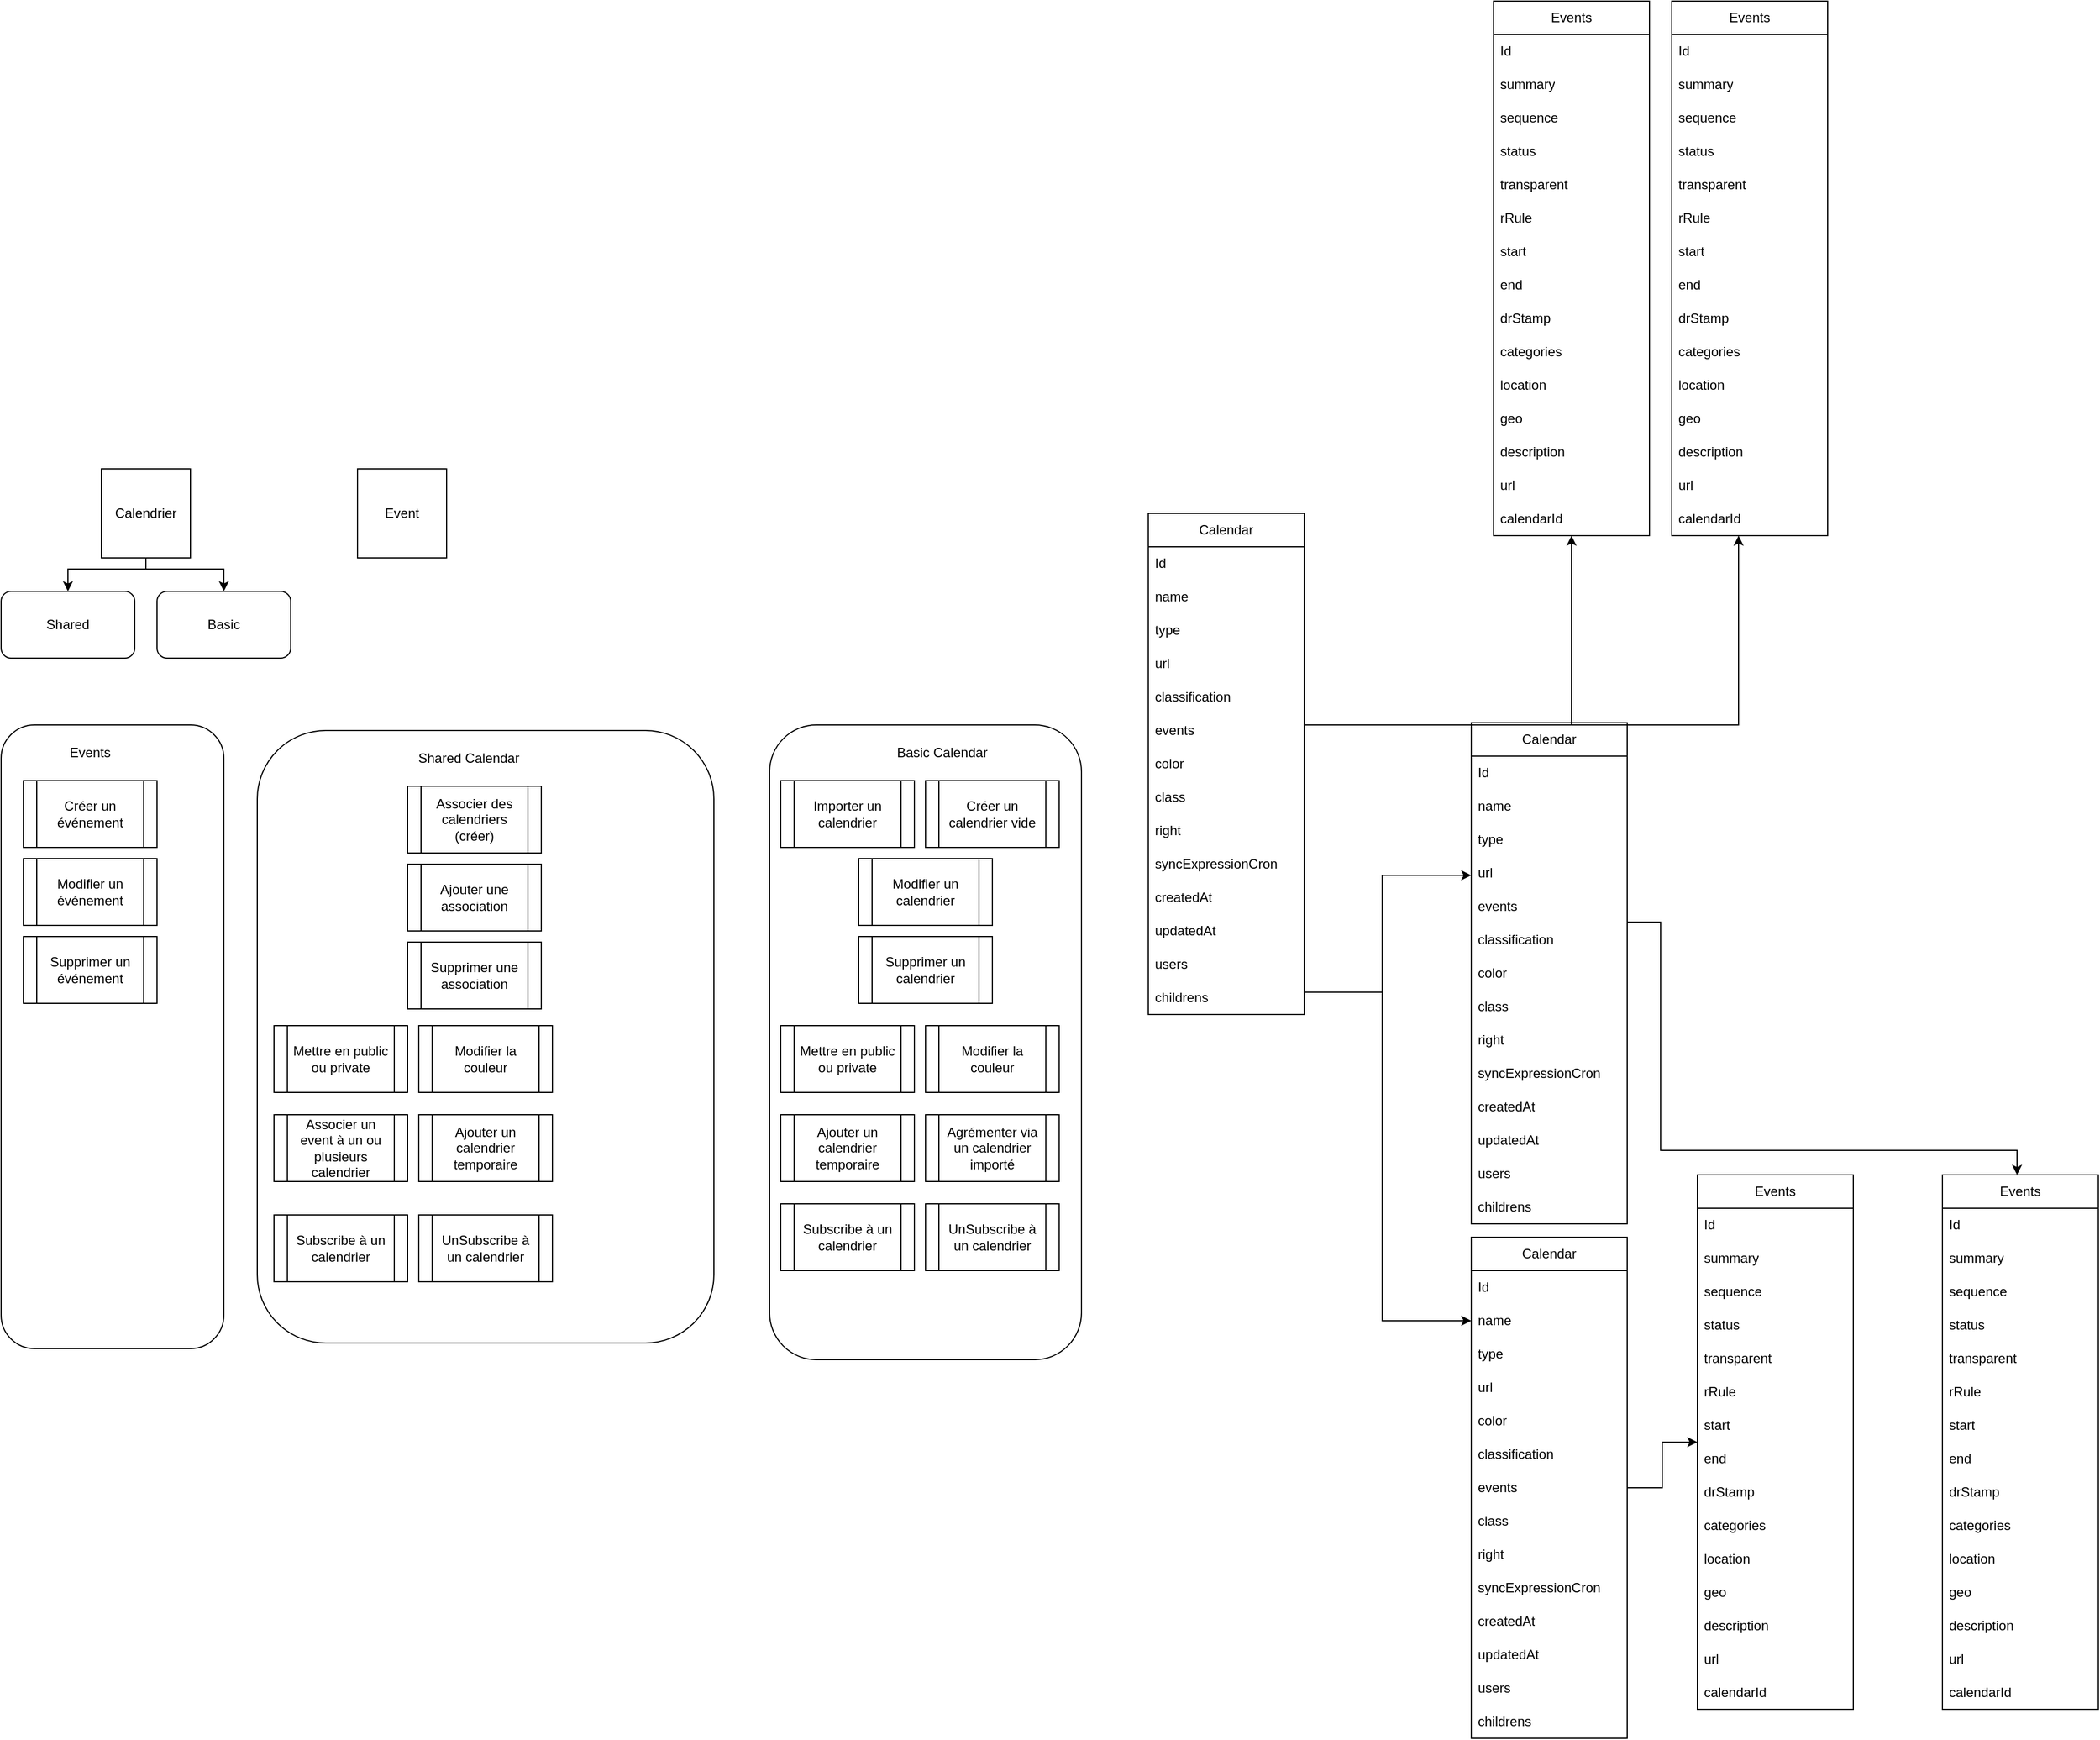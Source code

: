<mxfile version="21.7.2" type="device">
  <diagram name="Page-1" id="xOzxEgnnTQpm9UY9AG12">
    <mxGraphModel dx="934" dy="1782" grid="1" gridSize="10" guides="1" tooltips="1" connect="1" arrows="1" fold="1" page="1" pageScale="1" pageWidth="850" pageHeight="1100" math="0" shadow="0">
      <root>
        <mxCell id="0" />
        <mxCell id="1" parent="0" />
        <mxCell id="k4wS0W9ZYFSqhHtEZ7V0-20" value="" style="rounded=1;whiteSpace=wrap;html=1;" parent="1" vertex="1">
          <mxGeometry y="230" width="200" height="560" as="geometry" />
        </mxCell>
        <mxCell id="k4wS0W9ZYFSqhHtEZ7V0-18" value="" style="rounded=1;whiteSpace=wrap;html=1;" parent="1" vertex="1">
          <mxGeometry x="230" y="235" width="410" height="550" as="geometry" />
        </mxCell>
        <mxCell id="k4wS0W9ZYFSqhHtEZ7V0-16" value="" style="rounded=1;whiteSpace=wrap;html=1;align=left;" parent="1" vertex="1">
          <mxGeometry x="690" y="230" width="280" height="570" as="geometry" />
        </mxCell>
        <mxCell id="k4wS0W9ZYFSqhHtEZ7V0-57" style="edgeStyle=orthogonalEdgeStyle;rounded=0;orthogonalLoop=1;jettySize=auto;html=1;" parent="1" source="k4wS0W9ZYFSqhHtEZ7V0-1" target="k4wS0W9ZYFSqhHtEZ7V0-3" edge="1">
          <mxGeometry relative="1" as="geometry">
            <Array as="points">
              <mxPoint x="130" y="90" />
              <mxPoint x="60" y="90" />
            </Array>
          </mxGeometry>
        </mxCell>
        <mxCell id="k4wS0W9ZYFSqhHtEZ7V0-58" style="edgeStyle=orthogonalEdgeStyle;rounded=0;orthogonalLoop=1;jettySize=auto;html=1;" parent="1" source="k4wS0W9ZYFSqhHtEZ7V0-1" target="k4wS0W9ZYFSqhHtEZ7V0-4" edge="1">
          <mxGeometry relative="1" as="geometry">
            <Array as="points">
              <mxPoint x="130" y="90" />
              <mxPoint x="200" y="90" />
            </Array>
          </mxGeometry>
        </mxCell>
        <mxCell id="k4wS0W9ZYFSqhHtEZ7V0-1" value="Calendrier" style="whiteSpace=wrap;html=1;aspect=fixed;" parent="1" vertex="1">
          <mxGeometry x="90" width="80" height="80" as="geometry" />
        </mxCell>
        <mxCell id="k4wS0W9ZYFSqhHtEZ7V0-3" value="Shared" style="rounded=1;whiteSpace=wrap;html=1;" parent="1" vertex="1">
          <mxGeometry y="110" width="120" height="60" as="geometry" />
        </mxCell>
        <mxCell id="k4wS0W9ZYFSqhHtEZ7V0-4" value="Basic" style="rounded=1;whiteSpace=wrap;html=1;" parent="1" vertex="1">
          <mxGeometry x="140" y="110" width="120" height="60" as="geometry" />
        </mxCell>
        <mxCell id="k4wS0W9ZYFSqhHtEZ7V0-5" value="Créer un événement" style="shape=process;whiteSpace=wrap;html=1;backgroundOutline=1;" parent="1" vertex="1">
          <mxGeometry x="20" y="280" width="120" height="60" as="geometry" />
        </mxCell>
        <mxCell id="k4wS0W9ZYFSqhHtEZ7V0-6" value="Modifier un événement" style="shape=process;whiteSpace=wrap;html=1;backgroundOutline=1;" parent="1" vertex="1">
          <mxGeometry x="20" y="350" width="120" height="60" as="geometry" />
        </mxCell>
        <mxCell id="k4wS0W9ZYFSqhHtEZ7V0-7" value="Supprimer un événement" style="shape=process;whiteSpace=wrap;html=1;backgroundOutline=1;" parent="1" vertex="1">
          <mxGeometry x="20" y="420" width="120" height="60" as="geometry" />
        </mxCell>
        <mxCell id="k4wS0W9ZYFSqhHtEZ7V0-9" value="Associer des calendriers (créer)" style="shape=process;whiteSpace=wrap;html=1;backgroundOutline=1;" parent="1" vertex="1">
          <mxGeometry x="365" y="285" width="120" height="60" as="geometry" />
        </mxCell>
        <mxCell id="k4wS0W9ZYFSqhHtEZ7V0-10" value="Ajouter une association" style="shape=process;whiteSpace=wrap;html=1;backgroundOutline=1;" parent="1" vertex="1">
          <mxGeometry x="365" y="355" width="120" height="60" as="geometry" />
        </mxCell>
        <mxCell id="k4wS0W9ZYFSqhHtEZ7V0-11" value="Supprimer une association" style="shape=process;whiteSpace=wrap;html=1;backgroundOutline=1;" parent="1" vertex="1">
          <mxGeometry x="365" y="425" width="120" height="60" as="geometry" />
        </mxCell>
        <mxCell id="k4wS0W9ZYFSqhHtEZ7V0-12" value="Importer un calendrier" style="shape=process;whiteSpace=wrap;html=1;backgroundOutline=1;" parent="1" vertex="1">
          <mxGeometry x="700" y="280" width="120" height="60" as="geometry" />
        </mxCell>
        <mxCell id="k4wS0W9ZYFSqhHtEZ7V0-13" value="Créer un calendrier vide" style="shape=process;whiteSpace=wrap;html=1;backgroundOutline=1;" parent="1" vertex="1">
          <mxGeometry x="830" y="280" width="120" height="60" as="geometry" />
        </mxCell>
        <mxCell id="k4wS0W9ZYFSqhHtEZ7V0-14" value="Modifier un calendrier" style="shape=process;whiteSpace=wrap;html=1;backgroundOutline=1;" parent="1" vertex="1">
          <mxGeometry x="770" y="350" width="120" height="60" as="geometry" />
        </mxCell>
        <mxCell id="k4wS0W9ZYFSqhHtEZ7V0-15" value="Supprimer un calendrier" style="shape=process;whiteSpace=wrap;html=1;backgroundOutline=1;" parent="1" vertex="1">
          <mxGeometry x="770" y="420" width="120" height="60" as="geometry" />
        </mxCell>
        <mxCell id="k4wS0W9ZYFSqhHtEZ7V0-17" value="Basic Calendar" style="text;html=1;strokeColor=none;fillColor=none;align=center;verticalAlign=middle;whiteSpace=wrap;rounded=0;" parent="1" vertex="1">
          <mxGeometry x="790" y="240" width="110" height="30" as="geometry" />
        </mxCell>
        <mxCell id="k4wS0W9ZYFSqhHtEZ7V0-19" value="Shared Calendar" style="text;html=1;strokeColor=none;fillColor=none;align=center;verticalAlign=middle;whiteSpace=wrap;rounded=0;" parent="1" vertex="1">
          <mxGeometry x="365" y="245" width="110" height="30" as="geometry" />
        </mxCell>
        <mxCell id="k4wS0W9ZYFSqhHtEZ7V0-21" value="Events" style="text;html=1;strokeColor=none;fillColor=none;align=center;verticalAlign=middle;whiteSpace=wrap;rounded=0;" parent="1" vertex="1">
          <mxGeometry x="20" y="240" width="120" height="30" as="geometry" />
        </mxCell>
        <mxCell id="k4wS0W9ZYFSqhHtEZ7V0-22" value="Mettre en public ou private" style="shape=process;whiteSpace=wrap;html=1;backgroundOutline=1;" parent="1" vertex="1">
          <mxGeometry x="245" y="500" width="120" height="60" as="geometry" />
        </mxCell>
        <mxCell id="k4wS0W9ZYFSqhHtEZ7V0-23" value="Mettre en public ou private" style="shape=process;whiteSpace=wrap;html=1;backgroundOutline=1;" parent="1" vertex="1">
          <mxGeometry x="700" y="500" width="120" height="60" as="geometry" />
        </mxCell>
        <mxCell id="k4wS0W9ZYFSqhHtEZ7V0-24" value="Modifier la couleur" style="shape=process;whiteSpace=wrap;html=1;backgroundOutline=1;" parent="1" vertex="1">
          <mxGeometry x="375" y="500" width="120" height="60" as="geometry" />
        </mxCell>
        <mxCell id="k4wS0W9ZYFSqhHtEZ7V0-25" value="Modifier la couleur" style="shape=process;whiteSpace=wrap;html=1;backgroundOutline=1;" parent="1" vertex="1">
          <mxGeometry x="830" y="500" width="120" height="60" as="geometry" />
        </mxCell>
        <mxCell id="k4wS0W9ZYFSqhHtEZ7V0-26" value="Associer un event à un ou plusieurs calendrier" style="shape=process;whiteSpace=wrap;html=1;backgroundOutline=1;" parent="1" vertex="1">
          <mxGeometry x="245" y="580" width="120" height="60" as="geometry" />
        </mxCell>
        <mxCell id="k4wS0W9ZYFSqhHtEZ7V0-27" value="Ajouter un calendrier temporaire" style="shape=process;whiteSpace=wrap;html=1;backgroundOutline=1;" parent="1" vertex="1">
          <mxGeometry x="375" y="580" width="120" height="60" as="geometry" />
        </mxCell>
        <mxCell id="k4wS0W9ZYFSqhHtEZ7V0-28" value="Ajouter un calendrier temporaire" style="shape=process;whiteSpace=wrap;html=1;backgroundOutline=1;" parent="1" vertex="1">
          <mxGeometry x="700" y="580" width="120" height="60" as="geometry" />
        </mxCell>
        <mxCell id="k4wS0W9ZYFSqhHtEZ7V0-29" value="Calendar" style="swimlane;fontStyle=0;childLayout=stackLayout;horizontal=1;startSize=30;horizontalStack=0;resizeParent=1;resizeParentMax=0;resizeLast=0;collapsible=1;marginBottom=0;whiteSpace=wrap;html=1;" parent="1" vertex="1">
          <mxGeometry x="1030" y="40" width="140" height="450" as="geometry" />
        </mxCell>
        <mxCell id="k4wS0W9ZYFSqhHtEZ7V0-30" value="Id" style="text;strokeColor=none;fillColor=none;align=left;verticalAlign=middle;spacingLeft=4;spacingRight=4;overflow=hidden;points=[[0,0.5],[1,0.5]];portConstraint=eastwest;rotatable=0;whiteSpace=wrap;html=1;" parent="k4wS0W9ZYFSqhHtEZ7V0-29" vertex="1">
          <mxGeometry y="30" width="140" height="30" as="geometry" />
        </mxCell>
        <mxCell id="k4wS0W9ZYFSqhHtEZ7V0-31" value="name" style="text;strokeColor=none;fillColor=none;align=left;verticalAlign=middle;spacingLeft=4;spacingRight=4;overflow=hidden;points=[[0,0.5],[1,0.5]];portConstraint=eastwest;rotatable=0;whiteSpace=wrap;html=1;" parent="k4wS0W9ZYFSqhHtEZ7V0-29" vertex="1">
          <mxGeometry y="60" width="140" height="30" as="geometry" />
        </mxCell>
        <mxCell id="k4wS0W9ZYFSqhHtEZ7V0-32" value="type" style="text;strokeColor=none;fillColor=none;align=left;verticalAlign=middle;spacingLeft=4;spacingRight=4;overflow=hidden;points=[[0,0.5],[1,0.5]];portConstraint=eastwest;rotatable=0;whiteSpace=wrap;html=1;" parent="k4wS0W9ZYFSqhHtEZ7V0-29" vertex="1">
          <mxGeometry y="90" width="140" height="30" as="geometry" />
        </mxCell>
        <mxCell id="k4wS0W9ZYFSqhHtEZ7V0-34" value="url" style="text;strokeColor=none;fillColor=none;align=left;verticalAlign=middle;spacingLeft=4;spacingRight=4;overflow=hidden;points=[[0,0.5],[1,0.5]];portConstraint=eastwest;rotatable=0;whiteSpace=wrap;html=1;" parent="k4wS0W9ZYFSqhHtEZ7V0-29" vertex="1">
          <mxGeometry y="120" width="140" height="30" as="geometry" />
        </mxCell>
        <mxCell id="WeWiMeWfb4UjN3SKWnyf-1" value="classification" style="text;strokeColor=none;fillColor=none;align=left;verticalAlign=middle;spacingLeft=4;spacingRight=4;overflow=hidden;points=[[0,0.5],[1,0.5]];portConstraint=eastwest;rotatable=0;whiteSpace=wrap;html=1;" parent="k4wS0W9ZYFSqhHtEZ7V0-29" vertex="1">
          <mxGeometry y="150" width="140" height="30" as="geometry" />
        </mxCell>
        <mxCell id="k4wS0W9ZYFSqhHtEZ7V0-89" value="events" style="text;strokeColor=none;fillColor=none;align=left;verticalAlign=middle;spacingLeft=4;spacingRight=4;overflow=hidden;points=[[0,0.5],[1,0.5]];portConstraint=eastwest;rotatable=0;whiteSpace=wrap;html=1;" parent="k4wS0W9ZYFSqhHtEZ7V0-29" vertex="1">
          <mxGeometry y="180" width="140" height="30" as="geometry" />
        </mxCell>
        <mxCell id="k4wS0W9ZYFSqhHtEZ7V0-33" value="color" style="text;strokeColor=none;fillColor=none;align=left;verticalAlign=middle;spacingLeft=4;spacingRight=4;overflow=hidden;points=[[0,0.5],[1,0.5]];portConstraint=eastwest;rotatable=0;whiteSpace=wrap;html=1;" parent="k4wS0W9ZYFSqhHtEZ7V0-29" vertex="1">
          <mxGeometry y="210" width="140" height="30" as="geometry" />
        </mxCell>
        <mxCell id="k4wS0W9ZYFSqhHtEZ7V0-35" value="class" style="text;strokeColor=none;fillColor=none;align=left;verticalAlign=middle;spacingLeft=4;spacingRight=4;overflow=hidden;points=[[0,0.5],[1,0.5]];portConstraint=eastwest;rotatable=0;whiteSpace=wrap;html=1;" parent="k4wS0W9ZYFSqhHtEZ7V0-29" vertex="1">
          <mxGeometry y="240" width="140" height="30" as="geometry" />
        </mxCell>
        <mxCell id="k4wS0W9ZYFSqhHtEZ7V0-36" value="right" style="text;strokeColor=none;fillColor=none;align=left;verticalAlign=middle;spacingLeft=4;spacingRight=4;overflow=hidden;points=[[0,0.5],[1,0.5]];portConstraint=eastwest;rotatable=0;whiteSpace=wrap;html=1;" parent="k4wS0W9ZYFSqhHtEZ7V0-29" vertex="1">
          <mxGeometry y="270" width="140" height="30" as="geometry" />
        </mxCell>
        <mxCell id="k4wS0W9ZYFSqhHtEZ7V0-37" value="syncExpressionCron" style="text;strokeColor=none;fillColor=none;align=left;verticalAlign=middle;spacingLeft=4;spacingRight=4;overflow=hidden;points=[[0,0.5],[1,0.5]];portConstraint=eastwest;rotatable=0;whiteSpace=wrap;html=1;" parent="k4wS0W9ZYFSqhHtEZ7V0-29" vertex="1">
          <mxGeometry y="300" width="140" height="30" as="geometry" />
        </mxCell>
        <mxCell id="k4wS0W9ZYFSqhHtEZ7V0-38" value="createdAt" style="text;strokeColor=none;fillColor=none;align=left;verticalAlign=middle;spacingLeft=4;spacingRight=4;overflow=hidden;points=[[0,0.5],[1,0.5]];portConstraint=eastwest;rotatable=0;whiteSpace=wrap;html=1;" parent="k4wS0W9ZYFSqhHtEZ7V0-29" vertex="1">
          <mxGeometry y="330" width="140" height="30" as="geometry" />
        </mxCell>
        <mxCell id="k4wS0W9ZYFSqhHtEZ7V0-41" value="updatedAt" style="text;strokeColor=none;fillColor=none;align=left;verticalAlign=middle;spacingLeft=4;spacingRight=4;overflow=hidden;points=[[0,0.5],[1,0.5]];portConstraint=eastwest;rotatable=0;whiteSpace=wrap;html=1;" parent="k4wS0W9ZYFSqhHtEZ7V0-29" vertex="1">
          <mxGeometry y="360" width="140" height="30" as="geometry" />
        </mxCell>
        <mxCell id="k4wS0W9ZYFSqhHtEZ7V0-39" value="users" style="text;strokeColor=none;fillColor=none;align=left;verticalAlign=middle;spacingLeft=4;spacingRight=4;overflow=hidden;points=[[0,0.5],[1,0.5]];portConstraint=eastwest;rotatable=0;whiteSpace=wrap;html=1;" parent="k4wS0W9ZYFSqhHtEZ7V0-29" vertex="1">
          <mxGeometry y="390" width="140" height="30" as="geometry" />
        </mxCell>
        <mxCell id="k4wS0W9ZYFSqhHtEZ7V0-42" value="childrens" style="text;strokeColor=none;fillColor=none;align=left;verticalAlign=middle;spacingLeft=4;spacingRight=4;overflow=hidden;points=[[0,0.5],[1,0.5]];portConstraint=eastwest;rotatable=0;whiteSpace=wrap;html=1;" parent="k4wS0W9ZYFSqhHtEZ7V0-29" vertex="1">
          <mxGeometry y="420" width="140" height="30" as="geometry" />
        </mxCell>
        <mxCell id="k4wS0W9ZYFSqhHtEZ7V0-43" value="Calendar" style="swimlane;fontStyle=0;childLayout=stackLayout;horizontal=1;startSize=30;horizontalStack=0;resizeParent=1;resizeParentMax=0;resizeLast=0;collapsible=1;marginBottom=0;whiteSpace=wrap;html=1;" parent="1" vertex="1">
          <mxGeometry x="1320" y="228" width="140" height="450" as="geometry" />
        </mxCell>
        <mxCell id="k4wS0W9ZYFSqhHtEZ7V0-44" value="Id" style="text;strokeColor=none;fillColor=none;align=left;verticalAlign=middle;spacingLeft=4;spacingRight=4;overflow=hidden;points=[[0,0.5],[1,0.5]];portConstraint=eastwest;rotatable=0;whiteSpace=wrap;html=1;" parent="k4wS0W9ZYFSqhHtEZ7V0-43" vertex="1">
          <mxGeometry y="30" width="140" height="30" as="geometry" />
        </mxCell>
        <mxCell id="k4wS0W9ZYFSqhHtEZ7V0-45" value="name" style="text;strokeColor=none;fillColor=none;align=left;verticalAlign=middle;spacingLeft=4;spacingRight=4;overflow=hidden;points=[[0,0.5],[1,0.5]];portConstraint=eastwest;rotatable=0;whiteSpace=wrap;html=1;" parent="k4wS0W9ZYFSqhHtEZ7V0-43" vertex="1">
          <mxGeometry y="60" width="140" height="30" as="geometry" />
        </mxCell>
        <mxCell id="k4wS0W9ZYFSqhHtEZ7V0-46" value="type" style="text;strokeColor=none;fillColor=none;align=left;verticalAlign=middle;spacingLeft=4;spacingRight=4;overflow=hidden;points=[[0,0.5],[1,0.5]];portConstraint=eastwest;rotatable=0;whiteSpace=wrap;html=1;" parent="k4wS0W9ZYFSqhHtEZ7V0-43" vertex="1">
          <mxGeometry y="90" width="140" height="30" as="geometry" />
        </mxCell>
        <mxCell id="k4wS0W9ZYFSqhHtEZ7V0-47" value="url" style="text;strokeColor=none;fillColor=none;align=left;verticalAlign=middle;spacingLeft=4;spacingRight=4;overflow=hidden;points=[[0,0.5],[1,0.5]];portConstraint=eastwest;rotatable=0;whiteSpace=wrap;html=1;" parent="k4wS0W9ZYFSqhHtEZ7V0-43" vertex="1">
          <mxGeometry y="120" width="140" height="30" as="geometry" />
        </mxCell>
        <mxCell id="k4wS0W9ZYFSqhHtEZ7V0-124" value="events" style="text;strokeColor=none;fillColor=none;align=left;verticalAlign=middle;spacingLeft=4;spacingRight=4;overflow=hidden;points=[[0,0.5],[1,0.5]];portConstraint=eastwest;rotatable=0;whiteSpace=wrap;html=1;" parent="k4wS0W9ZYFSqhHtEZ7V0-43" vertex="1">
          <mxGeometry y="150" width="140" height="30" as="geometry" />
        </mxCell>
        <mxCell id="WeWiMeWfb4UjN3SKWnyf-2" value="classification" style="text;strokeColor=none;fillColor=none;align=left;verticalAlign=middle;spacingLeft=4;spacingRight=4;overflow=hidden;points=[[0,0.5],[1,0.5]];portConstraint=eastwest;rotatable=0;whiteSpace=wrap;html=1;" parent="k4wS0W9ZYFSqhHtEZ7V0-43" vertex="1">
          <mxGeometry y="180" width="140" height="30" as="geometry" />
        </mxCell>
        <mxCell id="k4wS0W9ZYFSqhHtEZ7V0-48" value="color" style="text;strokeColor=none;fillColor=none;align=left;verticalAlign=middle;spacingLeft=4;spacingRight=4;overflow=hidden;points=[[0,0.5],[1,0.5]];portConstraint=eastwest;rotatable=0;whiteSpace=wrap;html=1;" parent="k4wS0W9ZYFSqhHtEZ7V0-43" vertex="1">
          <mxGeometry y="210" width="140" height="30" as="geometry" />
        </mxCell>
        <mxCell id="k4wS0W9ZYFSqhHtEZ7V0-49" value="class" style="text;strokeColor=none;fillColor=none;align=left;verticalAlign=middle;spacingLeft=4;spacingRight=4;overflow=hidden;points=[[0,0.5],[1,0.5]];portConstraint=eastwest;rotatable=0;whiteSpace=wrap;html=1;" parent="k4wS0W9ZYFSqhHtEZ7V0-43" vertex="1">
          <mxGeometry y="240" width="140" height="30" as="geometry" />
        </mxCell>
        <mxCell id="k4wS0W9ZYFSqhHtEZ7V0-50" value="right" style="text;strokeColor=none;fillColor=none;align=left;verticalAlign=middle;spacingLeft=4;spacingRight=4;overflow=hidden;points=[[0,0.5],[1,0.5]];portConstraint=eastwest;rotatable=0;whiteSpace=wrap;html=1;" parent="k4wS0W9ZYFSqhHtEZ7V0-43" vertex="1">
          <mxGeometry y="270" width="140" height="30" as="geometry" />
        </mxCell>
        <mxCell id="k4wS0W9ZYFSqhHtEZ7V0-51" value="syncExpressionCron" style="text;strokeColor=none;fillColor=none;align=left;verticalAlign=middle;spacingLeft=4;spacingRight=4;overflow=hidden;points=[[0,0.5],[1,0.5]];portConstraint=eastwest;rotatable=0;whiteSpace=wrap;html=1;" parent="k4wS0W9ZYFSqhHtEZ7V0-43" vertex="1">
          <mxGeometry y="300" width="140" height="30" as="geometry" />
        </mxCell>
        <mxCell id="k4wS0W9ZYFSqhHtEZ7V0-52" value="createdAt" style="text;strokeColor=none;fillColor=none;align=left;verticalAlign=middle;spacingLeft=4;spacingRight=4;overflow=hidden;points=[[0,0.5],[1,0.5]];portConstraint=eastwest;rotatable=0;whiteSpace=wrap;html=1;" parent="k4wS0W9ZYFSqhHtEZ7V0-43" vertex="1">
          <mxGeometry y="330" width="140" height="30" as="geometry" />
        </mxCell>
        <mxCell id="k4wS0W9ZYFSqhHtEZ7V0-53" value="updatedAt" style="text;strokeColor=none;fillColor=none;align=left;verticalAlign=middle;spacingLeft=4;spacingRight=4;overflow=hidden;points=[[0,0.5],[1,0.5]];portConstraint=eastwest;rotatable=0;whiteSpace=wrap;html=1;" parent="k4wS0W9ZYFSqhHtEZ7V0-43" vertex="1">
          <mxGeometry y="360" width="140" height="30" as="geometry" />
        </mxCell>
        <mxCell id="k4wS0W9ZYFSqhHtEZ7V0-54" value="users" style="text;strokeColor=none;fillColor=none;align=left;verticalAlign=middle;spacingLeft=4;spacingRight=4;overflow=hidden;points=[[0,0.5],[1,0.5]];portConstraint=eastwest;rotatable=0;whiteSpace=wrap;html=1;" parent="k4wS0W9ZYFSqhHtEZ7V0-43" vertex="1">
          <mxGeometry y="390" width="140" height="30" as="geometry" />
        </mxCell>
        <mxCell id="k4wS0W9ZYFSqhHtEZ7V0-55" value="childrens" style="text;strokeColor=none;fillColor=none;align=left;verticalAlign=middle;spacingLeft=4;spacingRight=4;overflow=hidden;points=[[0,0.5],[1,0.5]];portConstraint=eastwest;rotatable=0;whiteSpace=wrap;html=1;" parent="k4wS0W9ZYFSqhHtEZ7V0-43" vertex="1">
          <mxGeometry y="420" width="140" height="30" as="geometry" />
        </mxCell>
        <mxCell id="k4wS0W9ZYFSqhHtEZ7V0-56" style="edgeStyle=orthogonalEdgeStyle;rounded=0;orthogonalLoop=1;jettySize=auto;html=1;" parent="1" source="k4wS0W9ZYFSqhHtEZ7V0-42" target="k4wS0W9ZYFSqhHtEZ7V0-43" edge="1">
          <mxGeometry relative="1" as="geometry">
            <Array as="points">
              <mxPoint x="1240" y="470" />
              <mxPoint x="1240" y="365" />
            </Array>
          </mxGeometry>
        </mxCell>
        <mxCell id="k4wS0W9ZYFSqhHtEZ7V0-59" value="Calendar" style="swimlane;fontStyle=0;childLayout=stackLayout;horizontal=1;startSize=30;horizontalStack=0;resizeParent=1;resizeParentMax=0;resizeLast=0;collapsible=1;marginBottom=0;whiteSpace=wrap;html=1;" parent="1" vertex="1">
          <mxGeometry x="1320" y="690" width="140" height="450" as="geometry" />
        </mxCell>
        <mxCell id="k4wS0W9ZYFSqhHtEZ7V0-60" value="Id" style="text;strokeColor=none;fillColor=none;align=left;verticalAlign=middle;spacingLeft=4;spacingRight=4;overflow=hidden;points=[[0,0.5],[1,0.5]];portConstraint=eastwest;rotatable=0;whiteSpace=wrap;html=1;" parent="k4wS0W9ZYFSqhHtEZ7V0-59" vertex="1">
          <mxGeometry y="30" width="140" height="30" as="geometry" />
        </mxCell>
        <mxCell id="k4wS0W9ZYFSqhHtEZ7V0-61" value="name" style="text;strokeColor=none;fillColor=none;align=left;verticalAlign=middle;spacingLeft=4;spacingRight=4;overflow=hidden;points=[[0,0.5],[1,0.5]];portConstraint=eastwest;rotatable=0;whiteSpace=wrap;html=1;" parent="k4wS0W9ZYFSqhHtEZ7V0-59" vertex="1">
          <mxGeometry y="60" width="140" height="30" as="geometry" />
        </mxCell>
        <mxCell id="k4wS0W9ZYFSqhHtEZ7V0-62" value="type" style="text;strokeColor=none;fillColor=none;align=left;verticalAlign=middle;spacingLeft=4;spacingRight=4;overflow=hidden;points=[[0,0.5],[1,0.5]];portConstraint=eastwest;rotatable=0;whiteSpace=wrap;html=1;" parent="k4wS0W9ZYFSqhHtEZ7V0-59" vertex="1">
          <mxGeometry y="90" width="140" height="30" as="geometry" />
        </mxCell>
        <mxCell id="k4wS0W9ZYFSqhHtEZ7V0-63" value="url" style="text;strokeColor=none;fillColor=none;align=left;verticalAlign=middle;spacingLeft=4;spacingRight=4;overflow=hidden;points=[[0,0.5],[1,0.5]];portConstraint=eastwest;rotatable=0;whiteSpace=wrap;html=1;" parent="k4wS0W9ZYFSqhHtEZ7V0-59" vertex="1">
          <mxGeometry y="120" width="140" height="30" as="geometry" />
        </mxCell>
        <mxCell id="k4wS0W9ZYFSqhHtEZ7V0-64" value="color" style="text;strokeColor=none;fillColor=none;align=left;verticalAlign=middle;spacingLeft=4;spacingRight=4;overflow=hidden;points=[[0,0.5],[1,0.5]];portConstraint=eastwest;rotatable=0;whiteSpace=wrap;html=1;" parent="k4wS0W9ZYFSqhHtEZ7V0-59" vertex="1">
          <mxGeometry y="150" width="140" height="30" as="geometry" />
        </mxCell>
        <mxCell id="WeWiMeWfb4UjN3SKWnyf-3" value="classification" style="text;strokeColor=none;fillColor=none;align=left;verticalAlign=middle;spacingLeft=4;spacingRight=4;overflow=hidden;points=[[0,0.5],[1,0.5]];portConstraint=eastwest;rotatable=0;whiteSpace=wrap;html=1;" parent="k4wS0W9ZYFSqhHtEZ7V0-59" vertex="1">
          <mxGeometry y="180" width="140" height="30" as="geometry" />
        </mxCell>
        <mxCell id="k4wS0W9ZYFSqhHtEZ7V0-125" value="events" style="text;strokeColor=none;fillColor=none;align=left;verticalAlign=middle;spacingLeft=4;spacingRight=4;overflow=hidden;points=[[0,0.5],[1,0.5]];portConstraint=eastwest;rotatable=0;whiteSpace=wrap;html=1;" parent="k4wS0W9ZYFSqhHtEZ7V0-59" vertex="1">
          <mxGeometry y="210" width="140" height="30" as="geometry" />
        </mxCell>
        <mxCell id="k4wS0W9ZYFSqhHtEZ7V0-65" value="class" style="text;strokeColor=none;fillColor=none;align=left;verticalAlign=middle;spacingLeft=4;spacingRight=4;overflow=hidden;points=[[0,0.5],[1,0.5]];portConstraint=eastwest;rotatable=0;whiteSpace=wrap;html=1;" parent="k4wS0W9ZYFSqhHtEZ7V0-59" vertex="1">
          <mxGeometry y="240" width="140" height="30" as="geometry" />
        </mxCell>
        <mxCell id="k4wS0W9ZYFSqhHtEZ7V0-66" value="right" style="text;strokeColor=none;fillColor=none;align=left;verticalAlign=middle;spacingLeft=4;spacingRight=4;overflow=hidden;points=[[0,0.5],[1,0.5]];portConstraint=eastwest;rotatable=0;whiteSpace=wrap;html=1;" parent="k4wS0W9ZYFSqhHtEZ7V0-59" vertex="1">
          <mxGeometry y="270" width="140" height="30" as="geometry" />
        </mxCell>
        <mxCell id="k4wS0W9ZYFSqhHtEZ7V0-67" value="syncExpressionCron" style="text;strokeColor=none;fillColor=none;align=left;verticalAlign=middle;spacingLeft=4;spacingRight=4;overflow=hidden;points=[[0,0.5],[1,0.5]];portConstraint=eastwest;rotatable=0;whiteSpace=wrap;html=1;" parent="k4wS0W9ZYFSqhHtEZ7V0-59" vertex="1">
          <mxGeometry y="300" width="140" height="30" as="geometry" />
        </mxCell>
        <mxCell id="k4wS0W9ZYFSqhHtEZ7V0-68" value="createdAt" style="text;strokeColor=none;fillColor=none;align=left;verticalAlign=middle;spacingLeft=4;spacingRight=4;overflow=hidden;points=[[0,0.5],[1,0.5]];portConstraint=eastwest;rotatable=0;whiteSpace=wrap;html=1;" parent="k4wS0W9ZYFSqhHtEZ7V0-59" vertex="1">
          <mxGeometry y="330" width="140" height="30" as="geometry" />
        </mxCell>
        <mxCell id="k4wS0W9ZYFSqhHtEZ7V0-69" value="updatedAt" style="text;strokeColor=none;fillColor=none;align=left;verticalAlign=middle;spacingLeft=4;spacingRight=4;overflow=hidden;points=[[0,0.5],[1,0.5]];portConstraint=eastwest;rotatable=0;whiteSpace=wrap;html=1;" parent="k4wS0W9ZYFSqhHtEZ7V0-59" vertex="1">
          <mxGeometry y="360" width="140" height="30" as="geometry" />
        </mxCell>
        <mxCell id="k4wS0W9ZYFSqhHtEZ7V0-70" value="users" style="text;strokeColor=none;fillColor=none;align=left;verticalAlign=middle;spacingLeft=4;spacingRight=4;overflow=hidden;points=[[0,0.5],[1,0.5]];portConstraint=eastwest;rotatable=0;whiteSpace=wrap;html=1;" parent="k4wS0W9ZYFSqhHtEZ7V0-59" vertex="1">
          <mxGeometry y="390" width="140" height="30" as="geometry" />
        </mxCell>
        <mxCell id="k4wS0W9ZYFSqhHtEZ7V0-71" value="childrens" style="text;strokeColor=none;fillColor=none;align=left;verticalAlign=middle;spacingLeft=4;spacingRight=4;overflow=hidden;points=[[0,0.5],[1,0.5]];portConstraint=eastwest;rotatable=0;whiteSpace=wrap;html=1;" parent="k4wS0W9ZYFSqhHtEZ7V0-59" vertex="1">
          <mxGeometry y="420" width="140" height="30" as="geometry" />
        </mxCell>
        <mxCell id="k4wS0W9ZYFSqhHtEZ7V0-72" style="edgeStyle=orthogonalEdgeStyle;rounded=0;orthogonalLoop=1;jettySize=auto;html=1;" parent="1" source="k4wS0W9ZYFSqhHtEZ7V0-42" target="k4wS0W9ZYFSqhHtEZ7V0-59" edge="1">
          <mxGeometry relative="1" as="geometry">
            <Array as="points">
              <mxPoint x="1240" y="470" />
              <mxPoint x="1240" y="765" />
            </Array>
          </mxGeometry>
        </mxCell>
        <mxCell id="k4wS0W9ZYFSqhHtEZ7V0-73" value="Events" style="swimlane;fontStyle=0;childLayout=stackLayout;horizontal=1;startSize=30;horizontalStack=0;resizeParent=1;resizeParentMax=0;resizeLast=0;collapsible=1;marginBottom=0;whiteSpace=wrap;html=1;" parent="1" vertex="1">
          <mxGeometry x="1340" y="-420" width="140" height="480" as="geometry" />
        </mxCell>
        <mxCell id="k4wS0W9ZYFSqhHtEZ7V0-74" value="Id" style="text;strokeColor=none;fillColor=none;align=left;verticalAlign=middle;spacingLeft=4;spacingRight=4;overflow=hidden;points=[[0,0.5],[1,0.5]];portConstraint=eastwest;rotatable=0;whiteSpace=wrap;html=1;" parent="k4wS0W9ZYFSqhHtEZ7V0-73" vertex="1">
          <mxGeometry y="30" width="140" height="30" as="geometry" />
        </mxCell>
        <mxCell id="k4wS0W9ZYFSqhHtEZ7V0-75" value="summary" style="text;strokeColor=none;fillColor=none;align=left;verticalAlign=middle;spacingLeft=4;spacingRight=4;overflow=hidden;points=[[0,0.5],[1,0.5]];portConstraint=eastwest;rotatable=0;whiteSpace=wrap;html=1;" parent="k4wS0W9ZYFSqhHtEZ7V0-73" vertex="1">
          <mxGeometry y="60" width="140" height="30" as="geometry" />
        </mxCell>
        <mxCell id="k4wS0W9ZYFSqhHtEZ7V0-77" value="sequence" style="text;strokeColor=none;fillColor=none;align=left;verticalAlign=middle;spacingLeft=4;spacingRight=4;overflow=hidden;points=[[0,0.5],[1,0.5]];portConstraint=eastwest;rotatable=0;whiteSpace=wrap;html=1;" parent="k4wS0W9ZYFSqhHtEZ7V0-73" vertex="1">
          <mxGeometry y="90" width="140" height="30" as="geometry" />
        </mxCell>
        <mxCell id="k4wS0W9ZYFSqhHtEZ7V0-78" value="status" style="text;strokeColor=none;fillColor=none;align=left;verticalAlign=middle;spacingLeft=4;spacingRight=4;overflow=hidden;points=[[0,0.5],[1,0.5]];portConstraint=eastwest;rotatable=0;whiteSpace=wrap;html=1;" parent="k4wS0W9ZYFSqhHtEZ7V0-73" vertex="1">
          <mxGeometry y="120" width="140" height="30" as="geometry" />
        </mxCell>
        <mxCell id="k4wS0W9ZYFSqhHtEZ7V0-79" value="transparent" style="text;strokeColor=none;fillColor=none;align=left;verticalAlign=middle;spacingLeft=4;spacingRight=4;overflow=hidden;points=[[0,0.5],[1,0.5]];portConstraint=eastwest;rotatable=0;whiteSpace=wrap;html=1;" parent="k4wS0W9ZYFSqhHtEZ7V0-73" vertex="1">
          <mxGeometry y="150" width="140" height="30" as="geometry" />
        </mxCell>
        <mxCell id="k4wS0W9ZYFSqhHtEZ7V0-80" value="rRule" style="text;strokeColor=none;fillColor=none;align=left;verticalAlign=middle;spacingLeft=4;spacingRight=4;overflow=hidden;points=[[0,0.5],[1,0.5]];portConstraint=eastwest;rotatable=0;whiteSpace=wrap;html=1;" parent="k4wS0W9ZYFSqhHtEZ7V0-73" vertex="1">
          <mxGeometry y="180" width="140" height="30" as="geometry" />
        </mxCell>
        <mxCell id="k4wS0W9ZYFSqhHtEZ7V0-81" value="start" style="text;strokeColor=none;fillColor=none;align=left;verticalAlign=middle;spacingLeft=4;spacingRight=4;overflow=hidden;points=[[0,0.5],[1,0.5]];portConstraint=eastwest;rotatable=0;whiteSpace=wrap;html=1;" parent="k4wS0W9ZYFSqhHtEZ7V0-73" vertex="1">
          <mxGeometry y="210" width="140" height="30" as="geometry" />
        </mxCell>
        <mxCell id="k4wS0W9ZYFSqhHtEZ7V0-82" value="end" style="text;strokeColor=none;fillColor=none;align=left;verticalAlign=middle;spacingLeft=4;spacingRight=4;overflow=hidden;points=[[0,0.5],[1,0.5]];portConstraint=eastwest;rotatable=0;whiteSpace=wrap;html=1;" parent="k4wS0W9ZYFSqhHtEZ7V0-73" vertex="1">
          <mxGeometry y="240" width="140" height="30" as="geometry" />
        </mxCell>
        <mxCell id="k4wS0W9ZYFSqhHtEZ7V0-83" value="drStamp" style="text;strokeColor=none;fillColor=none;align=left;verticalAlign=middle;spacingLeft=4;spacingRight=4;overflow=hidden;points=[[0,0.5],[1,0.5]];portConstraint=eastwest;rotatable=0;whiteSpace=wrap;html=1;" parent="k4wS0W9ZYFSqhHtEZ7V0-73" vertex="1">
          <mxGeometry y="270" width="140" height="30" as="geometry" />
        </mxCell>
        <mxCell id="k4wS0W9ZYFSqhHtEZ7V0-84" value="categories" style="text;strokeColor=none;fillColor=none;align=left;verticalAlign=middle;spacingLeft=4;spacingRight=4;overflow=hidden;points=[[0,0.5],[1,0.5]];portConstraint=eastwest;rotatable=0;whiteSpace=wrap;html=1;" parent="k4wS0W9ZYFSqhHtEZ7V0-73" vertex="1">
          <mxGeometry y="300" width="140" height="30" as="geometry" />
        </mxCell>
        <mxCell id="k4wS0W9ZYFSqhHtEZ7V0-85" value="location" style="text;strokeColor=none;fillColor=none;align=left;verticalAlign=middle;spacingLeft=4;spacingRight=4;overflow=hidden;points=[[0,0.5],[1,0.5]];portConstraint=eastwest;rotatable=0;whiteSpace=wrap;html=1;" parent="k4wS0W9ZYFSqhHtEZ7V0-73" vertex="1">
          <mxGeometry y="330" width="140" height="30" as="geometry" />
        </mxCell>
        <mxCell id="k4wS0W9ZYFSqhHtEZ7V0-76" value="geo" style="text;strokeColor=none;fillColor=none;align=left;verticalAlign=middle;spacingLeft=4;spacingRight=4;overflow=hidden;points=[[0,0.5],[1,0.5]];portConstraint=eastwest;rotatable=0;whiteSpace=wrap;html=1;" parent="k4wS0W9ZYFSqhHtEZ7V0-73" vertex="1">
          <mxGeometry y="360" width="140" height="30" as="geometry" />
        </mxCell>
        <mxCell id="k4wS0W9ZYFSqhHtEZ7V0-86" value="description" style="text;strokeColor=none;fillColor=none;align=left;verticalAlign=middle;spacingLeft=4;spacingRight=4;overflow=hidden;points=[[0,0.5],[1,0.5]];portConstraint=eastwest;rotatable=0;whiteSpace=wrap;html=1;" parent="k4wS0W9ZYFSqhHtEZ7V0-73" vertex="1">
          <mxGeometry y="390" width="140" height="30" as="geometry" />
        </mxCell>
        <mxCell id="k4wS0W9ZYFSqhHtEZ7V0-87" value="url" style="text;strokeColor=none;fillColor=none;align=left;verticalAlign=middle;spacingLeft=4;spacingRight=4;overflow=hidden;points=[[0,0.5],[1,0.5]];portConstraint=eastwest;rotatable=0;whiteSpace=wrap;html=1;" parent="k4wS0W9ZYFSqhHtEZ7V0-73" vertex="1">
          <mxGeometry y="420" width="140" height="30" as="geometry" />
        </mxCell>
        <mxCell id="k4wS0W9ZYFSqhHtEZ7V0-88" value="calendarId" style="text;strokeColor=none;fillColor=none;align=left;verticalAlign=middle;spacingLeft=4;spacingRight=4;overflow=hidden;points=[[0,0.5],[1,0.5]];portConstraint=eastwest;rotatable=0;whiteSpace=wrap;html=1;" parent="k4wS0W9ZYFSqhHtEZ7V0-73" vertex="1">
          <mxGeometry y="450" width="140" height="30" as="geometry" />
        </mxCell>
        <mxCell id="k4wS0W9ZYFSqhHtEZ7V0-90" style="edgeStyle=orthogonalEdgeStyle;rounded=0;orthogonalLoop=1;jettySize=auto;html=1;" parent="1" source="k4wS0W9ZYFSqhHtEZ7V0-89" target="k4wS0W9ZYFSqhHtEZ7V0-73" edge="1">
          <mxGeometry relative="1" as="geometry">
            <Array as="points">
              <mxPoint x="1410" y="230" />
            </Array>
          </mxGeometry>
        </mxCell>
        <mxCell id="k4wS0W9ZYFSqhHtEZ7V0-91" value="Events" style="swimlane;fontStyle=0;childLayout=stackLayout;horizontal=1;startSize=30;horizontalStack=0;resizeParent=1;resizeParentMax=0;resizeLast=0;collapsible=1;marginBottom=0;whiteSpace=wrap;html=1;" parent="1" vertex="1">
          <mxGeometry x="1500" y="-420" width="140" height="480" as="geometry" />
        </mxCell>
        <mxCell id="k4wS0W9ZYFSqhHtEZ7V0-92" value="Id" style="text;strokeColor=none;fillColor=none;align=left;verticalAlign=middle;spacingLeft=4;spacingRight=4;overflow=hidden;points=[[0,0.5],[1,0.5]];portConstraint=eastwest;rotatable=0;whiteSpace=wrap;html=1;" parent="k4wS0W9ZYFSqhHtEZ7V0-91" vertex="1">
          <mxGeometry y="30" width="140" height="30" as="geometry" />
        </mxCell>
        <mxCell id="k4wS0W9ZYFSqhHtEZ7V0-93" value="summary" style="text;strokeColor=none;fillColor=none;align=left;verticalAlign=middle;spacingLeft=4;spacingRight=4;overflow=hidden;points=[[0,0.5],[1,0.5]];portConstraint=eastwest;rotatable=0;whiteSpace=wrap;html=1;" parent="k4wS0W9ZYFSqhHtEZ7V0-91" vertex="1">
          <mxGeometry y="60" width="140" height="30" as="geometry" />
        </mxCell>
        <mxCell id="k4wS0W9ZYFSqhHtEZ7V0-94" value="sequence" style="text;strokeColor=none;fillColor=none;align=left;verticalAlign=middle;spacingLeft=4;spacingRight=4;overflow=hidden;points=[[0,0.5],[1,0.5]];portConstraint=eastwest;rotatable=0;whiteSpace=wrap;html=1;" parent="k4wS0W9ZYFSqhHtEZ7V0-91" vertex="1">
          <mxGeometry y="90" width="140" height="30" as="geometry" />
        </mxCell>
        <mxCell id="k4wS0W9ZYFSqhHtEZ7V0-95" value="status" style="text;strokeColor=none;fillColor=none;align=left;verticalAlign=middle;spacingLeft=4;spacingRight=4;overflow=hidden;points=[[0,0.5],[1,0.5]];portConstraint=eastwest;rotatable=0;whiteSpace=wrap;html=1;" parent="k4wS0W9ZYFSqhHtEZ7V0-91" vertex="1">
          <mxGeometry y="120" width="140" height="30" as="geometry" />
        </mxCell>
        <mxCell id="k4wS0W9ZYFSqhHtEZ7V0-96" value="transparent" style="text;strokeColor=none;fillColor=none;align=left;verticalAlign=middle;spacingLeft=4;spacingRight=4;overflow=hidden;points=[[0,0.5],[1,0.5]];portConstraint=eastwest;rotatable=0;whiteSpace=wrap;html=1;" parent="k4wS0W9ZYFSqhHtEZ7V0-91" vertex="1">
          <mxGeometry y="150" width="140" height="30" as="geometry" />
        </mxCell>
        <mxCell id="k4wS0W9ZYFSqhHtEZ7V0-97" value="rRule" style="text;strokeColor=none;fillColor=none;align=left;verticalAlign=middle;spacingLeft=4;spacingRight=4;overflow=hidden;points=[[0,0.5],[1,0.5]];portConstraint=eastwest;rotatable=0;whiteSpace=wrap;html=1;" parent="k4wS0W9ZYFSqhHtEZ7V0-91" vertex="1">
          <mxGeometry y="180" width="140" height="30" as="geometry" />
        </mxCell>
        <mxCell id="k4wS0W9ZYFSqhHtEZ7V0-98" value="start" style="text;strokeColor=none;fillColor=none;align=left;verticalAlign=middle;spacingLeft=4;spacingRight=4;overflow=hidden;points=[[0,0.5],[1,0.5]];portConstraint=eastwest;rotatable=0;whiteSpace=wrap;html=1;" parent="k4wS0W9ZYFSqhHtEZ7V0-91" vertex="1">
          <mxGeometry y="210" width="140" height="30" as="geometry" />
        </mxCell>
        <mxCell id="k4wS0W9ZYFSqhHtEZ7V0-99" value="end" style="text;strokeColor=none;fillColor=none;align=left;verticalAlign=middle;spacingLeft=4;spacingRight=4;overflow=hidden;points=[[0,0.5],[1,0.5]];portConstraint=eastwest;rotatable=0;whiteSpace=wrap;html=1;" parent="k4wS0W9ZYFSqhHtEZ7V0-91" vertex="1">
          <mxGeometry y="240" width="140" height="30" as="geometry" />
        </mxCell>
        <mxCell id="k4wS0W9ZYFSqhHtEZ7V0-100" value="drStamp" style="text;strokeColor=none;fillColor=none;align=left;verticalAlign=middle;spacingLeft=4;spacingRight=4;overflow=hidden;points=[[0,0.5],[1,0.5]];portConstraint=eastwest;rotatable=0;whiteSpace=wrap;html=1;" parent="k4wS0W9ZYFSqhHtEZ7V0-91" vertex="1">
          <mxGeometry y="270" width="140" height="30" as="geometry" />
        </mxCell>
        <mxCell id="k4wS0W9ZYFSqhHtEZ7V0-101" value="categories" style="text;strokeColor=none;fillColor=none;align=left;verticalAlign=middle;spacingLeft=4;spacingRight=4;overflow=hidden;points=[[0,0.5],[1,0.5]];portConstraint=eastwest;rotatable=0;whiteSpace=wrap;html=1;" parent="k4wS0W9ZYFSqhHtEZ7V0-91" vertex="1">
          <mxGeometry y="300" width="140" height="30" as="geometry" />
        </mxCell>
        <mxCell id="k4wS0W9ZYFSqhHtEZ7V0-102" value="location" style="text;strokeColor=none;fillColor=none;align=left;verticalAlign=middle;spacingLeft=4;spacingRight=4;overflow=hidden;points=[[0,0.5],[1,0.5]];portConstraint=eastwest;rotatable=0;whiteSpace=wrap;html=1;" parent="k4wS0W9ZYFSqhHtEZ7V0-91" vertex="1">
          <mxGeometry y="330" width="140" height="30" as="geometry" />
        </mxCell>
        <mxCell id="k4wS0W9ZYFSqhHtEZ7V0-103" value="geo" style="text;strokeColor=none;fillColor=none;align=left;verticalAlign=middle;spacingLeft=4;spacingRight=4;overflow=hidden;points=[[0,0.5],[1,0.5]];portConstraint=eastwest;rotatable=0;whiteSpace=wrap;html=1;" parent="k4wS0W9ZYFSqhHtEZ7V0-91" vertex="1">
          <mxGeometry y="360" width="140" height="30" as="geometry" />
        </mxCell>
        <mxCell id="k4wS0W9ZYFSqhHtEZ7V0-104" value="description" style="text;strokeColor=none;fillColor=none;align=left;verticalAlign=middle;spacingLeft=4;spacingRight=4;overflow=hidden;points=[[0,0.5],[1,0.5]];portConstraint=eastwest;rotatable=0;whiteSpace=wrap;html=1;" parent="k4wS0W9ZYFSqhHtEZ7V0-91" vertex="1">
          <mxGeometry y="390" width="140" height="30" as="geometry" />
        </mxCell>
        <mxCell id="k4wS0W9ZYFSqhHtEZ7V0-105" value="url" style="text;strokeColor=none;fillColor=none;align=left;verticalAlign=middle;spacingLeft=4;spacingRight=4;overflow=hidden;points=[[0,0.5],[1,0.5]];portConstraint=eastwest;rotatable=0;whiteSpace=wrap;html=1;" parent="k4wS0W9ZYFSqhHtEZ7V0-91" vertex="1">
          <mxGeometry y="420" width="140" height="30" as="geometry" />
        </mxCell>
        <mxCell id="k4wS0W9ZYFSqhHtEZ7V0-106" value="calendarId" style="text;strokeColor=none;fillColor=none;align=left;verticalAlign=middle;spacingLeft=4;spacingRight=4;overflow=hidden;points=[[0,0.5],[1,0.5]];portConstraint=eastwest;rotatable=0;whiteSpace=wrap;html=1;" parent="k4wS0W9ZYFSqhHtEZ7V0-91" vertex="1">
          <mxGeometry y="450" width="140" height="30" as="geometry" />
        </mxCell>
        <mxCell id="k4wS0W9ZYFSqhHtEZ7V0-107" style="edgeStyle=orthogonalEdgeStyle;rounded=0;orthogonalLoop=1;jettySize=auto;html=1;" parent="1" source="k4wS0W9ZYFSqhHtEZ7V0-89" target="k4wS0W9ZYFSqhHtEZ7V0-91" edge="1">
          <mxGeometry relative="1" as="geometry">
            <Array as="points">
              <mxPoint x="1560" y="230" />
            </Array>
          </mxGeometry>
        </mxCell>
        <mxCell id="k4wS0W9ZYFSqhHtEZ7V0-108" value="Events" style="swimlane;fontStyle=0;childLayout=stackLayout;horizontal=1;startSize=30;horizontalStack=0;resizeParent=1;resizeParentMax=0;resizeLast=0;collapsible=1;marginBottom=0;whiteSpace=wrap;html=1;" parent="1" vertex="1">
          <mxGeometry x="1523" y="634" width="140" height="480" as="geometry" />
        </mxCell>
        <mxCell id="k4wS0W9ZYFSqhHtEZ7V0-109" value="Id" style="text;strokeColor=none;fillColor=none;align=left;verticalAlign=middle;spacingLeft=4;spacingRight=4;overflow=hidden;points=[[0,0.5],[1,0.5]];portConstraint=eastwest;rotatable=0;whiteSpace=wrap;html=1;" parent="k4wS0W9ZYFSqhHtEZ7V0-108" vertex="1">
          <mxGeometry y="30" width="140" height="30" as="geometry" />
        </mxCell>
        <mxCell id="k4wS0W9ZYFSqhHtEZ7V0-110" value="summary" style="text;strokeColor=none;fillColor=none;align=left;verticalAlign=middle;spacingLeft=4;spacingRight=4;overflow=hidden;points=[[0,0.5],[1,0.5]];portConstraint=eastwest;rotatable=0;whiteSpace=wrap;html=1;" parent="k4wS0W9ZYFSqhHtEZ7V0-108" vertex="1">
          <mxGeometry y="60" width="140" height="30" as="geometry" />
        </mxCell>
        <mxCell id="k4wS0W9ZYFSqhHtEZ7V0-111" value="sequence" style="text;strokeColor=none;fillColor=none;align=left;verticalAlign=middle;spacingLeft=4;spacingRight=4;overflow=hidden;points=[[0,0.5],[1,0.5]];portConstraint=eastwest;rotatable=0;whiteSpace=wrap;html=1;" parent="k4wS0W9ZYFSqhHtEZ7V0-108" vertex="1">
          <mxGeometry y="90" width="140" height="30" as="geometry" />
        </mxCell>
        <mxCell id="k4wS0W9ZYFSqhHtEZ7V0-112" value="status" style="text;strokeColor=none;fillColor=none;align=left;verticalAlign=middle;spacingLeft=4;spacingRight=4;overflow=hidden;points=[[0,0.5],[1,0.5]];portConstraint=eastwest;rotatable=0;whiteSpace=wrap;html=1;" parent="k4wS0W9ZYFSqhHtEZ7V0-108" vertex="1">
          <mxGeometry y="120" width="140" height="30" as="geometry" />
        </mxCell>
        <mxCell id="k4wS0W9ZYFSqhHtEZ7V0-113" value="transparent" style="text;strokeColor=none;fillColor=none;align=left;verticalAlign=middle;spacingLeft=4;spacingRight=4;overflow=hidden;points=[[0,0.5],[1,0.5]];portConstraint=eastwest;rotatable=0;whiteSpace=wrap;html=1;" parent="k4wS0W9ZYFSqhHtEZ7V0-108" vertex="1">
          <mxGeometry y="150" width="140" height="30" as="geometry" />
        </mxCell>
        <mxCell id="k4wS0W9ZYFSqhHtEZ7V0-114" value="rRule" style="text;strokeColor=none;fillColor=none;align=left;verticalAlign=middle;spacingLeft=4;spacingRight=4;overflow=hidden;points=[[0,0.5],[1,0.5]];portConstraint=eastwest;rotatable=0;whiteSpace=wrap;html=1;" parent="k4wS0W9ZYFSqhHtEZ7V0-108" vertex="1">
          <mxGeometry y="180" width="140" height="30" as="geometry" />
        </mxCell>
        <mxCell id="k4wS0W9ZYFSqhHtEZ7V0-115" value="start" style="text;strokeColor=none;fillColor=none;align=left;verticalAlign=middle;spacingLeft=4;spacingRight=4;overflow=hidden;points=[[0,0.5],[1,0.5]];portConstraint=eastwest;rotatable=0;whiteSpace=wrap;html=1;" parent="k4wS0W9ZYFSqhHtEZ7V0-108" vertex="1">
          <mxGeometry y="210" width="140" height="30" as="geometry" />
        </mxCell>
        <mxCell id="k4wS0W9ZYFSqhHtEZ7V0-116" value="end" style="text;strokeColor=none;fillColor=none;align=left;verticalAlign=middle;spacingLeft=4;spacingRight=4;overflow=hidden;points=[[0,0.5],[1,0.5]];portConstraint=eastwest;rotatable=0;whiteSpace=wrap;html=1;" parent="k4wS0W9ZYFSqhHtEZ7V0-108" vertex="1">
          <mxGeometry y="240" width="140" height="30" as="geometry" />
        </mxCell>
        <mxCell id="k4wS0W9ZYFSqhHtEZ7V0-117" value="drStamp" style="text;strokeColor=none;fillColor=none;align=left;verticalAlign=middle;spacingLeft=4;spacingRight=4;overflow=hidden;points=[[0,0.5],[1,0.5]];portConstraint=eastwest;rotatable=0;whiteSpace=wrap;html=1;" parent="k4wS0W9ZYFSqhHtEZ7V0-108" vertex="1">
          <mxGeometry y="270" width="140" height="30" as="geometry" />
        </mxCell>
        <mxCell id="k4wS0W9ZYFSqhHtEZ7V0-118" value="categories" style="text;strokeColor=none;fillColor=none;align=left;verticalAlign=middle;spacingLeft=4;spacingRight=4;overflow=hidden;points=[[0,0.5],[1,0.5]];portConstraint=eastwest;rotatable=0;whiteSpace=wrap;html=1;" parent="k4wS0W9ZYFSqhHtEZ7V0-108" vertex="1">
          <mxGeometry y="300" width="140" height="30" as="geometry" />
        </mxCell>
        <mxCell id="k4wS0W9ZYFSqhHtEZ7V0-119" value="location" style="text;strokeColor=none;fillColor=none;align=left;verticalAlign=middle;spacingLeft=4;spacingRight=4;overflow=hidden;points=[[0,0.5],[1,0.5]];portConstraint=eastwest;rotatable=0;whiteSpace=wrap;html=1;" parent="k4wS0W9ZYFSqhHtEZ7V0-108" vertex="1">
          <mxGeometry y="330" width="140" height="30" as="geometry" />
        </mxCell>
        <mxCell id="k4wS0W9ZYFSqhHtEZ7V0-120" value="geo" style="text;strokeColor=none;fillColor=none;align=left;verticalAlign=middle;spacingLeft=4;spacingRight=4;overflow=hidden;points=[[0,0.5],[1,0.5]];portConstraint=eastwest;rotatable=0;whiteSpace=wrap;html=1;" parent="k4wS0W9ZYFSqhHtEZ7V0-108" vertex="1">
          <mxGeometry y="360" width="140" height="30" as="geometry" />
        </mxCell>
        <mxCell id="k4wS0W9ZYFSqhHtEZ7V0-121" value="description" style="text;strokeColor=none;fillColor=none;align=left;verticalAlign=middle;spacingLeft=4;spacingRight=4;overflow=hidden;points=[[0,0.5],[1,0.5]];portConstraint=eastwest;rotatable=0;whiteSpace=wrap;html=1;" parent="k4wS0W9ZYFSqhHtEZ7V0-108" vertex="1">
          <mxGeometry y="390" width="140" height="30" as="geometry" />
        </mxCell>
        <mxCell id="k4wS0W9ZYFSqhHtEZ7V0-122" value="url" style="text;strokeColor=none;fillColor=none;align=left;verticalAlign=middle;spacingLeft=4;spacingRight=4;overflow=hidden;points=[[0,0.5],[1,0.5]];portConstraint=eastwest;rotatable=0;whiteSpace=wrap;html=1;" parent="k4wS0W9ZYFSqhHtEZ7V0-108" vertex="1">
          <mxGeometry y="420" width="140" height="30" as="geometry" />
        </mxCell>
        <mxCell id="k4wS0W9ZYFSqhHtEZ7V0-123" value="calendarId" style="text;strokeColor=none;fillColor=none;align=left;verticalAlign=middle;spacingLeft=4;spacingRight=4;overflow=hidden;points=[[0,0.5],[1,0.5]];portConstraint=eastwest;rotatable=0;whiteSpace=wrap;html=1;" parent="k4wS0W9ZYFSqhHtEZ7V0-108" vertex="1">
          <mxGeometry y="450" width="140" height="30" as="geometry" />
        </mxCell>
        <mxCell id="k4wS0W9ZYFSqhHtEZ7V0-127" style="edgeStyle=orthogonalEdgeStyle;rounded=0;orthogonalLoop=1;jettySize=auto;html=1;" parent="1" source="k4wS0W9ZYFSqhHtEZ7V0-125" target="k4wS0W9ZYFSqhHtEZ7V0-108" edge="1">
          <mxGeometry relative="1" as="geometry" />
        </mxCell>
        <mxCell id="k4wS0W9ZYFSqhHtEZ7V0-128" value="Events" style="swimlane;fontStyle=0;childLayout=stackLayout;horizontal=1;startSize=30;horizontalStack=0;resizeParent=1;resizeParentMax=0;resizeLast=0;collapsible=1;marginBottom=0;whiteSpace=wrap;html=1;" parent="1" vertex="1">
          <mxGeometry x="1743" y="634" width="140" height="480" as="geometry" />
        </mxCell>
        <mxCell id="k4wS0W9ZYFSqhHtEZ7V0-129" value="Id" style="text;strokeColor=none;fillColor=none;align=left;verticalAlign=middle;spacingLeft=4;spacingRight=4;overflow=hidden;points=[[0,0.5],[1,0.5]];portConstraint=eastwest;rotatable=0;whiteSpace=wrap;html=1;" parent="k4wS0W9ZYFSqhHtEZ7V0-128" vertex="1">
          <mxGeometry y="30" width="140" height="30" as="geometry" />
        </mxCell>
        <mxCell id="k4wS0W9ZYFSqhHtEZ7V0-130" value="summary" style="text;strokeColor=none;fillColor=none;align=left;verticalAlign=middle;spacingLeft=4;spacingRight=4;overflow=hidden;points=[[0,0.5],[1,0.5]];portConstraint=eastwest;rotatable=0;whiteSpace=wrap;html=1;" parent="k4wS0W9ZYFSqhHtEZ7V0-128" vertex="1">
          <mxGeometry y="60" width="140" height="30" as="geometry" />
        </mxCell>
        <mxCell id="k4wS0W9ZYFSqhHtEZ7V0-131" value="sequence" style="text;strokeColor=none;fillColor=none;align=left;verticalAlign=middle;spacingLeft=4;spacingRight=4;overflow=hidden;points=[[0,0.5],[1,0.5]];portConstraint=eastwest;rotatable=0;whiteSpace=wrap;html=1;" parent="k4wS0W9ZYFSqhHtEZ7V0-128" vertex="1">
          <mxGeometry y="90" width="140" height="30" as="geometry" />
        </mxCell>
        <mxCell id="k4wS0W9ZYFSqhHtEZ7V0-132" value="status" style="text;strokeColor=none;fillColor=none;align=left;verticalAlign=middle;spacingLeft=4;spacingRight=4;overflow=hidden;points=[[0,0.5],[1,0.5]];portConstraint=eastwest;rotatable=0;whiteSpace=wrap;html=1;" parent="k4wS0W9ZYFSqhHtEZ7V0-128" vertex="1">
          <mxGeometry y="120" width="140" height="30" as="geometry" />
        </mxCell>
        <mxCell id="k4wS0W9ZYFSqhHtEZ7V0-133" value="transparent" style="text;strokeColor=none;fillColor=none;align=left;verticalAlign=middle;spacingLeft=4;spacingRight=4;overflow=hidden;points=[[0,0.5],[1,0.5]];portConstraint=eastwest;rotatable=0;whiteSpace=wrap;html=1;" parent="k4wS0W9ZYFSqhHtEZ7V0-128" vertex="1">
          <mxGeometry y="150" width="140" height="30" as="geometry" />
        </mxCell>
        <mxCell id="k4wS0W9ZYFSqhHtEZ7V0-134" value="rRule" style="text;strokeColor=none;fillColor=none;align=left;verticalAlign=middle;spacingLeft=4;spacingRight=4;overflow=hidden;points=[[0,0.5],[1,0.5]];portConstraint=eastwest;rotatable=0;whiteSpace=wrap;html=1;" parent="k4wS0W9ZYFSqhHtEZ7V0-128" vertex="1">
          <mxGeometry y="180" width="140" height="30" as="geometry" />
        </mxCell>
        <mxCell id="k4wS0W9ZYFSqhHtEZ7V0-135" value="start" style="text;strokeColor=none;fillColor=none;align=left;verticalAlign=middle;spacingLeft=4;spacingRight=4;overflow=hidden;points=[[0,0.5],[1,0.5]];portConstraint=eastwest;rotatable=0;whiteSpace=wrap;html=1;" parent="k4wS0W9ZYFSqhHtEZ7V0-128" vertex="1">
          <mxGeometry y="210" width="140" height="30" as="geometry" />
        </mxCell>
        <mxCell id="k4wS0W9ZYFSqhHtEZ7V0-136" value="end" style="text;strokeColor=none;fillColor=none;align=left;verticalAlign=middle;spacingLeft=4;spacingRight=4;overflow=hidden;points=[[0,0.5],[1,0.5]];portConstraint=eastwest;rotatable=0;whiteSpace=wrap;html=1;" parent="k4wS0W9ZYFSqhHtEZ7V0-128" vertex="1">
          <mxGeometry y="240" width="140" height="30" as="geometry" />
        </mxCell>
        <mxCell id="k4wS0W9ZYFSqhHtEZ7V0-137" value="drStamp" style="text;strokeColor=none;fillColor=none;align=left;verticalAlign=middle;spacingLeft=4;spacingRight=4;overflow=hidden;points=[[0,0.5],[1,0.5]];portConstraint=eastwest;rotatable=0;whiteSpace=wrap;html=1;" parent="k4wS0W9ZYFSqhHtEZ7V0-128" vertex="1">
          <mxGeometry y="270" width="140" height="30" as="geometry" />
        </mxCell>
        <mxCell id="k4wS0W9ZYFSqhHtEZ7V0-138" value="categories" style="text;strokeColor=none;fillColor=none;align=left;verticalAlign=middle;spacingLeft=4;spacingRight=4;overflow=hidden;points=[[0,0.5],[1,0.5]];portConstraint=eastwest;rotatable=0;whiteSpace=wrap;html=1;" parent="k4wS0W9ZYFSqhHtEZ7V0-128" vertex="1">
          <mxGeometry y="300" width="140" height="30" as="geometry" />
        </mxCell>
        <mxCell id="k4wS0W9ZYFSqhHtEZ7V0-139" value="location" style="text;strokeColor=none;fillColor=none;align=left;verticalAlign=middle;spacingLeft=4;spacingRight=4;overflow=hidden;points=[[0,0.5],[1,0.5]];portConstraint=eastwest;rotatable=0;whiteSpace=wrap;html=1;" parent="k4wS0W9ZYFSqhHtEZ7V0-128" vertex="1">
          <mxGeometry y="330" width="140" height="30" as="geometry" />
        </mxCell>
        <mxCell id="k4wS0W9ZYFSqhHtEZ7V0-140" value="geo" style="text;strokeColor=none;fillColor=none;align=left;verticalAlign=middle;spacingLeft=4;spacingRight=4;overflow=hidden;points=[[0,0.5],[1,0.5]];portConstraint=eastwest;rotatable=0;whiteSpace=wrap;html=1;" parent="k4wS0W9ZYFSqhHtEZ7V0-128" vertex="1">
          <mxGeometry y="360" width="140" height="30" as="geometry" />
        </mxCell>
        <mxCell id="k4wS0W9ZYFSqhHtEZ7V0-141" value="description" style="text;strokeColor=none;fillColor=none;align=left;verticalAlign=middle;spacingLeft=4;spacingRight=4;overflow=hidden;points=[[0,0.5],[1,0.5]];portConstraint=eastwest;rotatable=0;whiteSpace=wrap;html=1;" parent="k4wS0W9ZYFSqhHtEZ7V0-128" vertex="1">
          <mxGeometry y="390" width="140" height="30" as="geometry" />
        </mxCell>
        <mxCell id="k4wS0W9ZYFSqhHtEZ7V0-142" value="url" style="text;strokeColor=none;fillColor=none;align=left;verticalAlign=middle;spacingLeft=4;spacingRight=4;overflow=hidden;points=[[0,0.5],[1,0.5]];portConstraint=eastwest;rotatable=0;whiteSpace=wrap;html=1;" parent="k4wS0W9ZYFSqhHtEZ7V0-128" vertex="1">
          <mxGeometry y="420" width="140" height="30" as="geometry" />
        </mxCell>
        <mxCell id="k4wS0W9ZYFSqhHtEZ7V0-143" value="calendarId" style="text;strokeColor=none;fillColor=none;align=left;verticalAlign=middle;spacingLeft=4;spacingRight=4;overflow=hidden;points=[[0,0.5],[1,0.5]];portConstraint=eastwest;rotatable=0;whiteSpace=wrap;html=1;" parent="k4wS0W9ZYFSqhHtEZ7V0-128" vertex="1">
          <mxGeometry y="450" width="140" height="30" as="geometry" />
        </mxCell>
        <mxCell id="k4wS0W9ZYFSqhHtEZ7V0-144" style="edgeStyle=orthogonalEdgeStyle;rounded=0;orthogonalLoop=1;jettySize=auto;html=1;" parent="1" source="k4wS0W9ZYFSqhHtEZ7V0-124" target="k4wS0W9ZYFSqhHtEZ7V0-128" edge="1">
          <mxGeometry relative="1" as="geometry">
            <Array as="points">
              <mxPoint x="1490" y="407" />
              <mxPoint x="1490" y="612" />
              <mxPoint x="1810" y="612" />
            </Array>
          </mxGeometry>
        </mxCell>
        <mxCell id="k4wS0W9ZYFSqhHtEZ7V0-145" value="Agrémenter via un calendrier importé" style="shape=process;whiteSpace=wrap;html=1;backgroundOutline=1;" parent="1" vertex="1">
          <mxGeometry x="830" y="580" width="120" height="60" as="geometry" />
        </mxCell>
        <mxCell id="k4wS0W9ZYFSqhHtEZ7V0-146" value="Event" style="whiteSpace=wrap;html=1;aspect=fixed;" parent="1" vertex="1">
          <mxGeometry x="320" width="80" height="80" as="geometry" />
        </mxCell>
        <mxCell id="cf6xJXd5-Jbfdm5p9T_1-1" value="Subscribe à un calendrier" style="shape=process;whiteSpace=wrap;html=1;backgroundOutline=1;" vertex="1" parent="1">
          <mxGeometry x="245" y="670" width="120" height="60" as="geometry" />
        </mxCell>
        <mxCell id="cf6xJXd5-Jbfdm5p9T_1-2" value="UnSubscribe à un calendrier" style="shape=process;whiteSpace=wrap;html=1;backgroundOutline=1;" vertex="1" parent="1">
          <mxGeometry x="375" y="670" width="120" height="60" as="geometry" />
        </mxCell>
        <mxCell id="cf6xJXd5-Jbfdm5p9T_1-3" value="Subscribe à un calendrier" style="shape=process;whiteSpace=wrap;html=1;backgroundOutline=1;" vertex="1" parent="1">
          <mxGeometry x="700" y="660" width="120" height="60" as="geometry" />
        </mxCell>
        <mxCell id="cf6xJXd5-Jbfdm5p9T_1-4" value="UnSubscribe à un calendrier" style="shape=process;whiteSpace=wrap;html=1;backgroundOutline=1;" vertex="1" parent="1">
          <mxGeometry x="830" y="660" width="120" height="60" as="geometry" />
        </mxCell>
      </root>
    </mxGraphModel>
  </diagram>
</mxfile>
